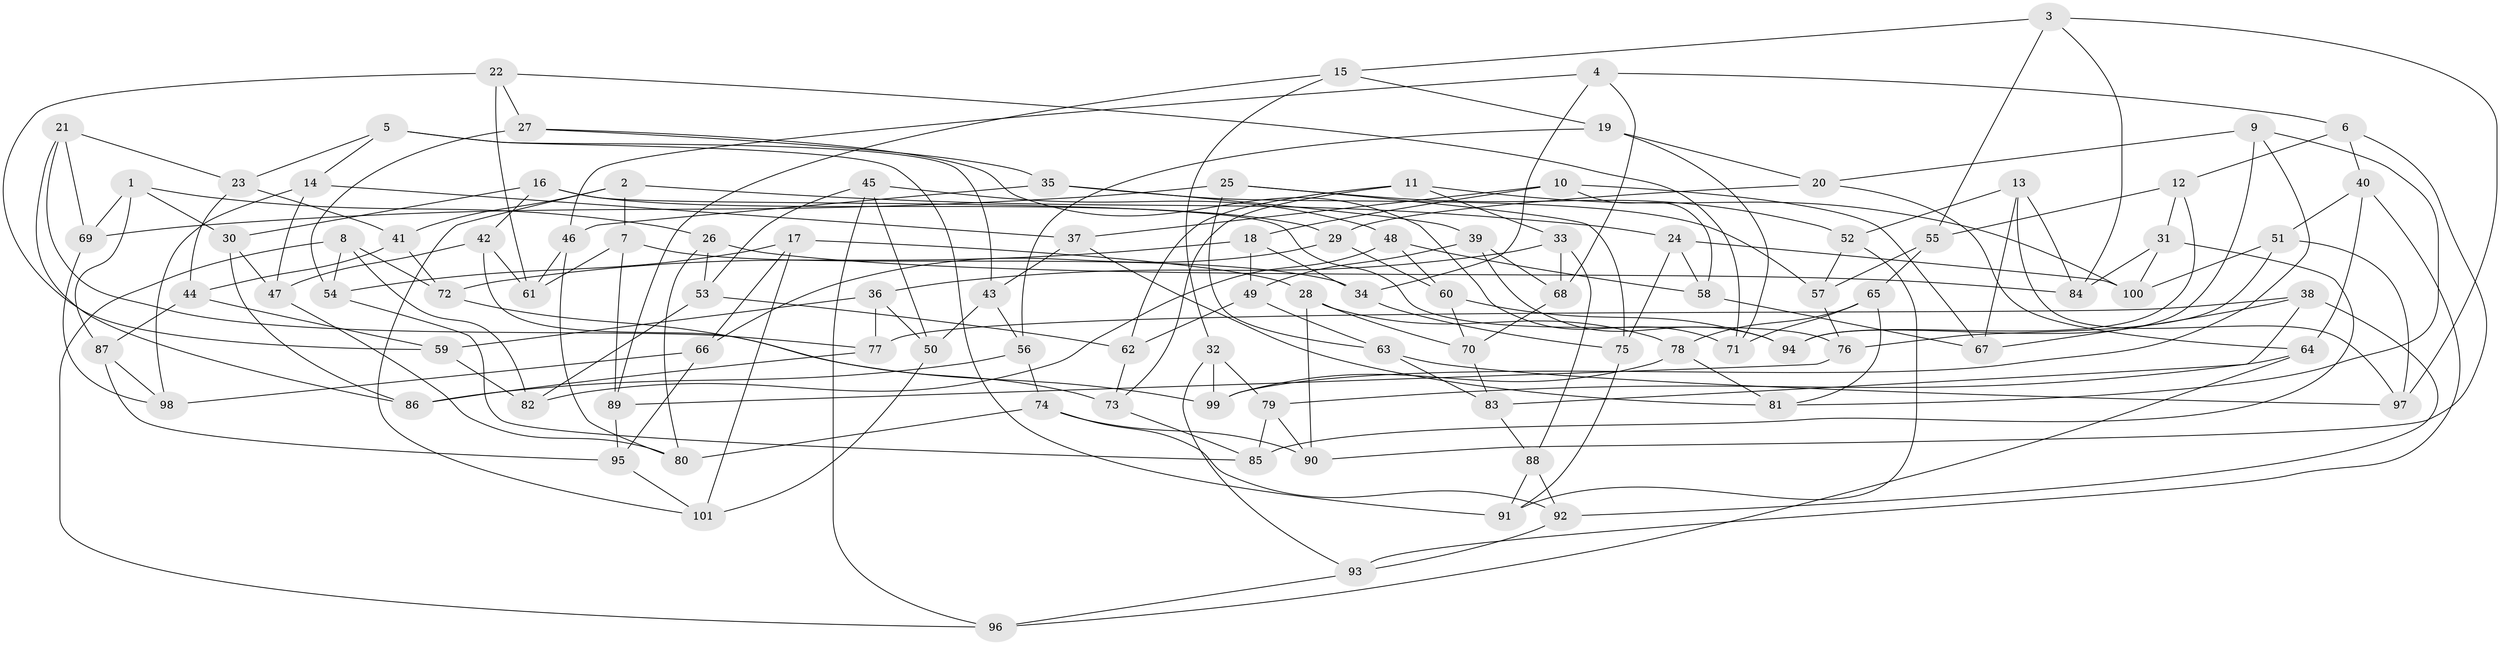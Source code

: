 // coarse degree distribution, {6: 0.3, 4: 0.5285714285714286, 3: 0.02857142857142857, 5: 0.14285714285714285}
// Generated by graph-tools (version 1.1) at 2025/24/03/03/25 07:24:29]
// undirected, 101 vertices, 202 edges
graph export_dot {
graph [start="1"]
  node [color=gray90,style=filled];
  1;
  2;
  3;
  4;
  5;
  6;
  7;
  8;
  9;
  10;
  11;
  12;
  13;
  14;
  15;
  16;
  17;
  18;
  19;
  20;
  21;
  22;
  23;
  24;
  25;
  26;
  27;
  28;
  29;
  30;
  31;
  32;
  33;
  34;
  35;
  36;
  37;
  38;
  39;
  40;
  41;
  42;
  43;
  44;
  45;
  46;
  47;
  48;
  49;
  50;
  51;
  52;
  53;
  54;
  55;
  56;
  57;
  58;
  59;
  60;
  61;
  62;
  63;
  64;
  65;
  66;
  67;
  68;
  69;
  70;
  71;
  72;
  73;
  74;
  75;
  76;
  77;
  78;
  79;
  80;
  81;
  82;
  83;
  84;
  85;
  86;
  87;
  88;
  89;
  90;
  91;
  92;
  93;
  94;
  95;
  96;
  97;
  98;
  99;
  100;
  101;
  1 -- 26;
  1 -- 69;
  1 -- 87;
  1 -- 30;
  2 -- 24;
  2 -- 41;
  2 -- 101;
  2 -- 7;
  3 -- 55;
  3 -- 97;
  3 -- 15;
  3 -- 84;
  4 -- 46;
  4 -- 34;
  4 -- 68;
  4 -- 6;
  5 -- 23;
  5 -- 43;
  5 -- 91;
  5 -- 14;
  6 -- 90;
  6 -- 12;
  6 -- 40;
  7 -- 89;
  7 -- 61;
  7 -- 34;
  8 -- 54;
  8 -- 82;
  8 -- 96;
  8 -- 72;
  9 -- 20;
  9 -- 94;
  9 -- 99;
  9 -- 81;
  10 -- 58;
  10 -- 37;
  10 -- 67;
  10 -- 18;
  11 -- 100;
  11 -- 62;
  11 -- 33;
  11 -- 73;
  12 -- 55;
  12 -- 31;
  12 -- 94;
  13 -- 67;
  13 -- 97;
  13 -- 84;
  13 -- 52;
  14 -- 98;
  14 -- 37;
  14 -- 47;
  15 -- 89;
  15 -- 19;
  15 -- 32;
  16 -- 30;
  16 -- 29;
  16 -- 76;
  16 -- 42;
  17 -- 28;
  17 -- 101;
  17 -- 54;
  17 -- 66;
  18 -- 72;
  18 -- 49;
  18 -- 34;
  19 -- 56;
  19 -- 71;
  19 -- 20;
  20 -- 29;
  20 -- 64;
  21 -- 86;
  21 -- 77;
  21 -- 23;
  21 -- 69;
  22 -- 61;
  22 -- 71;
  22 -- 59;
  22 -- 27;
  23 -- 44;
  23 -- 41;
  24 -- 100;
  24 -- 75;
  24 -- 58;
  25 -- 69;
  25 -- 75;
  25 -- 52;
  25 -- 63;
  26 -- 80;
  26 -- 53;
  26 -- 84;
  27 -- 71;
  27 -- 54;
  27 -- 35;
  28 -- 78;
  28 -- 70;
  28 -- 90;
  29 -- 60;
  29 -- 66;
  30 -- 86;
  30 -- 47;
  31 -- 100;
  31 -- 84;
  31 -- 85;
  32 -- 93;
  32 -- 79;
  32 -- 99;
  33 -- 36;
  33 -- 68;
  33 -- 88;
  34 -- 75;
  35 -- 46;
  35 -- 39;
  35 -- 57;
  36 -- 77;
  36 -- 59;
  36 -- 50;
  37 -- 43;
  37 -- 81;
  38 -- 83;
  38 -- 92;
  38 -- 67;
  38 -- 77;
  39 -- 49;
  39 -- 94;
  39 -- 68;
  40 -- 93;
  40 -- 64;
  40 -- 51;
  41 -- 44;
  41 -- 72;
  42 -- 73;
  42 -- 47;
  42 -- 61;
  43 -- 56;
  43 -- 50;
  44 -- 87;
  44 -- 59;
  45 -- 48;
  45 -- 53;
  45 -- 50;
  45 -- 96;
  46 -- 80;
  46 -- 61;
  47 -- 80;
  48 -- 60;
  48 -- 82;
  48 -- 58;
  49 -- 63;
  49 -- 62;
  50 -- 101;
  51 -- 100;
  51 -- 76;
  51 -- 97;
  52 -- 57;
  52 -- 91;
  53 -- 62;
  53 -- 82;
  54 -- 85;
  55 -- 57;
  55 -- 65;
  56 -- 86;
  56 -- 74;
  57 -- 76;
  58 -- 67;
  59 -- 82;
  60 -- 70;
  60 -- 94;
  62 -- 73;
  63 -- 97;
  63 -- 83;
  64 -- 79;
  64 -- 96;
  65 -- 71;
  65 -- 78;
  65 -- 81;
  66 -- 98;
  66 -- 95;
  68 -- 70;
  69 -- 98;
  70 -- 83;
  72 -- 99;
  73 -- 85;
  74 -- 80;
  74 -- 92;
  74 -- 90;
  75 -- 91;
  76 -- 89;
  77 -- 86;
  78 -- 99;
  78 -- 81;
  79 -- 90;
  79 -- 85;
  83 -- 88;
  87 -- 98;
  87 -- 95;
  88 -- 91;
  88 -- 92;
  89 -- 95;
  92 -- 93;
  93 -- 96;
  95 -- 101;
}
